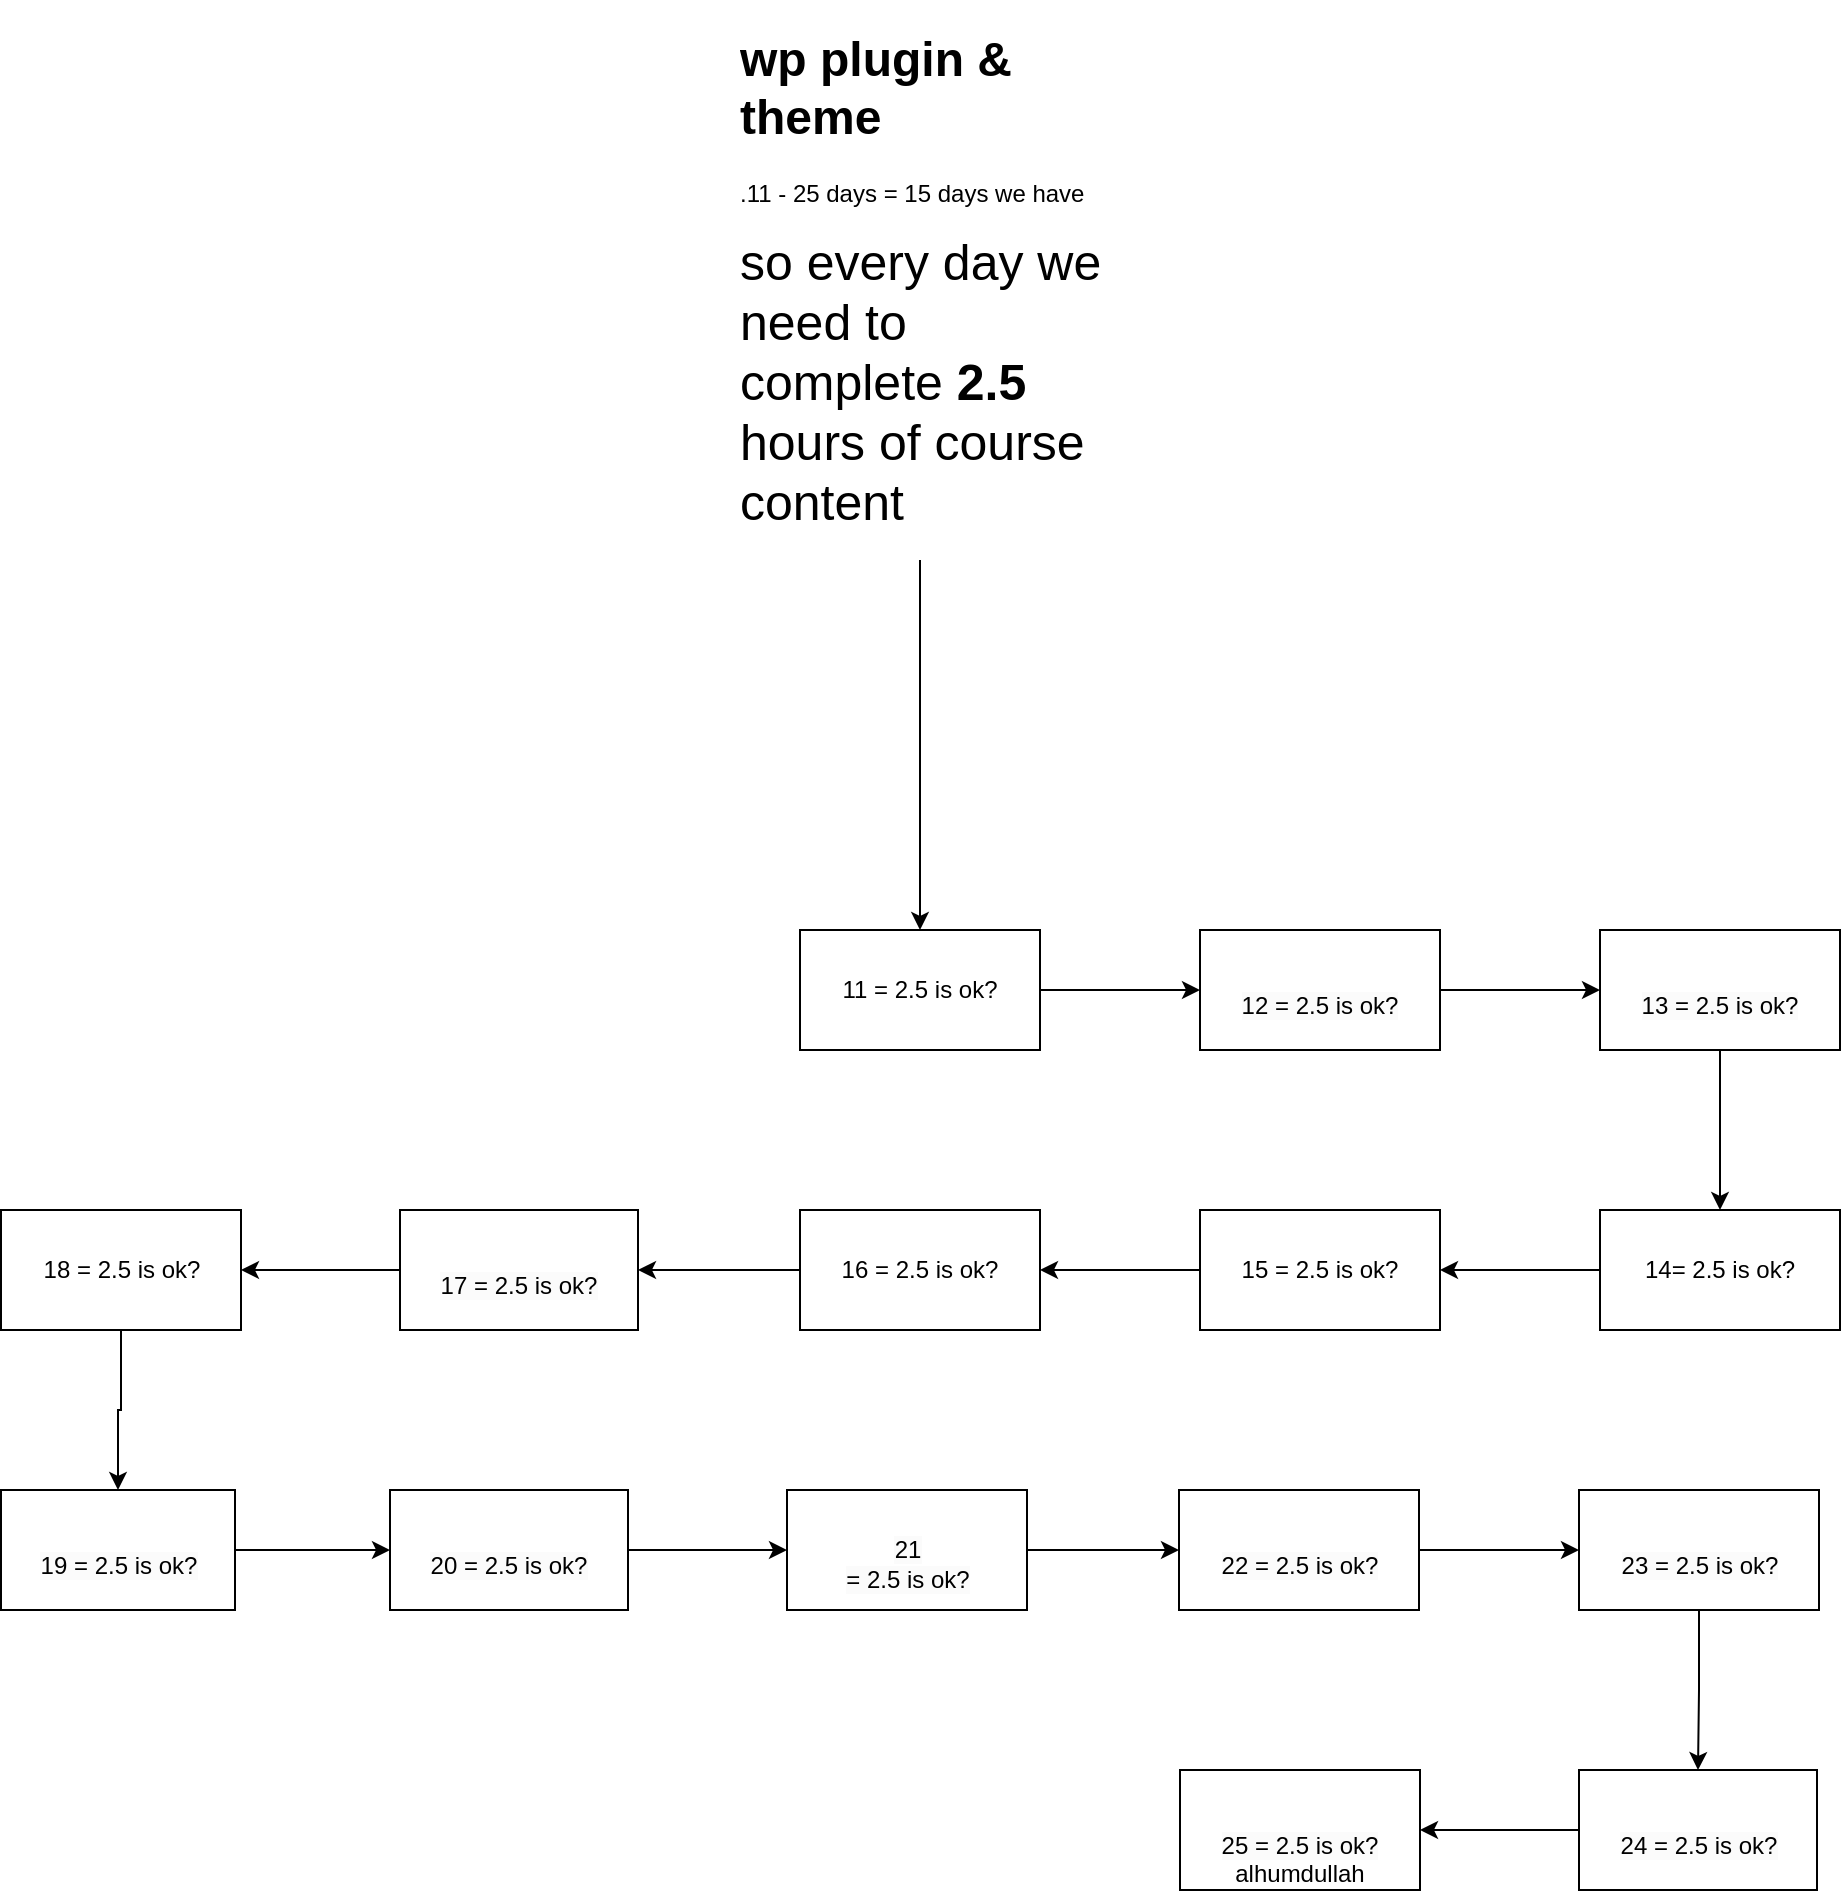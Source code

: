 <mxfile version="21.6.8" type="github" pages="2">
  <diagram id="ifF3m-B-PuiLLN6FgCeH" name="Page-2">
    <mxGraphModel dx="1900" dy="1642" grid="1" gridSize="10" guides="1" tooltips="1" connect="1" arrows="1" fold="1" page="1" pageScale="1" pageWidth="850" pageHeight="1100" math="0" shadow="0">
      <root>
        <mxCell id="0" />
        <mxCell id="1" parent="0" />
        <mxCell id="sViN2HowNm0dwpbSqPc8-3" value="" style="edgeStyle=orthogonalEdgeStyle;rounded=0;orthogonalLoop=1;jettySize=auto;html=1;" edge="1" parent="1" source="1TXKt5ntbw_s7h6xAIRm-1" target="sViN2HowNm0dwpbSqPc8-2">
          <mxGeometry relative="1" as="geometry" />
        </mxCell>
        <mxCell id="1TXKt5ntbw_s7h6xAIRm-1" value="&lt;h1&gt;wp plugin &amp;amp; theme&lt;/h1&gt;&lt;p&gt;.11 - 25 days = 15 days we have&lt;/p&gt;&lt;p style=&quot;&quot;&gt;&lt;span style=&quot;font-size: 25px;&quot;&gt;so every day we need to complete &lt;/span&gt;&lt;font style=&quot;font-size: 25px;&quot;&gt;&lt;b&gt;2.5&lt;/b&gt;&lt;/font&gt;&lt;span style=&quot;font-size: 25px;&quot;&gt; hours of course content&amp;nbsp;&lt;/span&gt;&lt;/p&gt;" style="text;html=1;strokeColor=none;fillColor=none;spacing=5;spacingTop=-20;whiteSpace=wrap;overflow=hidden;rounded=0;" vertex="1" parent="1">
          <mxGeometry x="360" y="-830" width="190" height="270" as="geometry" />
        </mxCell>
        <mxCell id="sViN2HowNm0dwpbSqPc8-5" value="" style="edgeStyle=orthogonalEdgeStyle;rounded=0;orthogonalLoop=1;jettySize=auto;html=1;" edge="1" parent="1" source="sViN2HowNm0dwpbSqPc8-2" target="sViN2HowNm0dwpbSqPc8-4">
          <mxGeometry relative="1" as="geometry" />
        </mxCell>
        <mxCell id="sViN2HowNm0dwpbSqPc8-2" value="11 = 2.5 is ok?" style="whiteSpace=wrap;html=1;" vertex="1" parent="1">
          <mxGeometry x="395" y="-375" width="120" height="60" as="geometry" />
        </mxCell>
        <mxCell id="sViN2HowNm0dwpbSqPc8-7" value="" style="edgeStyle=orthogonalEdgeStyle;rounded=0;orthogonalLoop=1;jettySize=auto;html=1;" edge="1" parent="1" source="sViN2HowNm0dwpbSqPc8-4" target="sViN2HowNm0dwpbSqPc8-6">
          <mxGeometry relative="1" as="geometry" />
        </mxCell>
        <mxCell id="sViN2HowNm0dwpbSqPc8-4" value="&lt;br&gt;&lt;span style=&quot;color: rgb(0, 0, 0); font-family: Helvetica; font-size: 12px; font-style: normal; font-variant-ligatures: normal; font-variant-caps: normal; font-weight: 400; letter-spacing: normal; orphans: 2; text-align: center; text-indent: 0px; text-transform: none; widows: 2; word-spacing: 0px; -webkit-text-stroke-width: 0px; background-color: rgb(251, 251, 251); text-decoration-thickness: initial; text-decoration-style: initial; text-decoration-color: initial; float: none; display: inline !important;&quot;&gt;12 = 2.5 is ok?&lt;/span&gt;&lt;br&gt;" style="whiteSpace=wrap;html=1;" vertex="1" parent="1">
          <mxGeometry x="595" y="-375" width="120" height="60" as="geometry" />
        </mxCell>
        <mxCell id="sViN2HowNm0dwpbSqPc8-9" value="" style="edgeStyle=orthogonalEdgeStyle;rounded=0;orthogonalLoop=1;jettySize=auto;html=1;" edge="1" parent="1" source="sViN2HowNm0dwpbSqPc8-6" target="sViN2HowNm0dwpbSqPc8-8">
          <mxGeometry relative="1" as="geometry" />
        </mxCell>
        <mxCell id="sViN2HowNm0dwpbSqPc8-6" value="&lt;br&gt;&lt;span style=&quot;color: rgb(0, 0, 0); font-family: Helvetica; font-size: 12px; font-style: normal; font-variant-ligatures: normal; font-variant-caps: normal; font-weight: 400; letter-spacing: normal; orphans: 2; text-align: center; text-indent: 0px; text-transform: none; widows: 2; word-spacing: 0px; -webkit-text-stroke-width: 0px; background-color: rgb(251, 251, 251); text-decoration-thickness: initial; text-decoration-style: initial; text-decoration-color: initial; float: none; display: inline !important;&quot;&gt;13 = 2.5 is ok?&lt;/span&gt;&lt;br&gt;" style="whiteSpace=wrap;html=1;" vertex="1" parent="1">
          <mxGeometry x="795" y="-375" width="120" height="60" as="geometry" />
        </mxCell>
        <mxCell id="sViN2HowNm0dwpbSqPc8-11" value="" style="edgeStyle=orthogonalEdgeStyle;rounded=0;orthogonalLoop=1;jettySize=auto;html=1;" edge="1" parent="1" source="sViN2HowNm0dwpbSqPc8-8" target="sViN2HowNm0dwpbSqPc8-10">
          <mxGeometry relative="1" as="geometry" />
        </mxCell>
        <mxCell id="sViN2HowNm0dwpbSqPc8-8" value="14= 2.5 is ok?" style="whiteSpace=wrap;html=1;" vertex="1" parent="1">
          <mxGeometry x="795" y="-235" width="120" height="60" as="geometry" />
        </mxCell>
        <mxCell id="sViN2HowNm0dwpbSqPc8-13" value="" style="edgeStyle=orthogonalEdgeStyle;rounded=0;orthogonalLoop=1;jettySize=auto;html=1;" edge="1" parent="1" source="sViN2HowNm0dwpbSqPc8-10" target="sViN2HowNm0dwpbSqPc8-12">
          <mxGeometry relative="1" as="geometry" />
        </mxCell>
        <mxCell id="sViN2HowNm0dwpbSqPc8-10" value="15 = 2.5 is ok?" style="whiteSpace=wrap;html=1;" vertex="1" parent="1">
          <mxGeometry x="595" y="-235" width="120" height="60" as="geometry" />
        </mxCell>
        <mxCell id="sViN2HowNm0dwpbSqPc8-15" value="" style="edgeStyle=orthogonalEdgeStyle;rounded=0;orthogonalLoop=1;jettySize=auto;html=1;" edge="1" parent="1" source="sViN2HowNm0dwpbSqPc8-12" target="sViN2HowNm0dwpbSqPc8-14">
          <mxGeometry relative="1" as="geometry" />
        </mxCell>
        <mxCell id="sViN2HowNm0dwpbSqPc8-12" value="16 = 2.5 is ok?" style="whiteSpace=wrap;html=1;" vertex="1" parent="1">
          <mxGeometry x="395" y="-235" width="120" height="60" as="geometry" />
        </mxCell>
        <mxCell id="sViN2HowNm0dwpbSqPc8-17" value="" style="edgeStyle=orthogonalEdgeStyle;rounded=0;orthogonalLoop=1;jettySize=auto;html=1;" edge="1" parent="1" source="sViN2HowNm0dwpbSqPc8-14" target="sViN2HowNm0dwpbSqPc8-16">
          <mxGeometry relative="1" as="geometry" />
        </mxCell>
        <mxCell id="sViN2HowNm0dwpbSqPc8-14" value="&lt;br&gt;&lt;span style=&quot;color: rgb(0, 0, 0); font-family: Helvetica; font-size: 12px; font-style: normal; font-variant-ligatures: normal; font-variant-caps: normal; font-weight: 400; letter-spacing: normal; orphans: 2; text-align: center; text-indent: 0px; text-transform: none; widows: 2; word-spacing: 0px; -webkit-text-stroke-width: 0px; background-color: rgb(251, 251, 251); text-decoration-thickness: initial; text-decoration-style: initial; text-decoration-color: initial; float: none; display: inline !important;&quot;&gt;17 = 2.5 is ok?&lt;/span&gt;&lt;br&gt;" style="whiteSpace=wrap;html=1;" vertex="1" parent="1">
          <mxGeometry x="195" y="-235" width="119" height="60" as="geometry" />
        </mxCell>
        <mxCell id="sViN2HowNm0dwpbSqPc8-19" value="" style="edgeStyle=orthogonalEdgeStyle;rounded=0;orthogonalLoop=1;jettySize=auto;html=1;" edge="1" parent="1" source="sViN2HowNm0dwpbSqPc8-16" target="sViN2HowNm0dwpbSqPc8-18">
          <mxGeometry relative="1" as="geometry" />
        </mxCell>
        <mxCell id="sViN2HowNm0dwpbSqPc8-16" value="18 = 2.5 is ok?" style="whiteSpace=wrap;html=1;" vertex="1" parent="1">
          <mxGeometry x="-4.5" y="-235" width="120" height="60" as="geometry" />
        </mxCell>
        <mxCell id="sViN2HowNm0dwpbSqPc8-21" value="" style="edgeStyle=orthogonalEdgeStyle;rounded=0;orthogonalLoop=1;jettySize=auto;html=1;" edge="1" parent="1" source="sViN2HowNm0dwpbSqPc8-18" target="sViN2HowNm0dwpbSqPc8-20">
          <mxGeometry relative="1" as="geometry" />
        </mxCell>
        <mxCell id="sViN2HowNm0dwpbSqPc8-18" value="&lt;br&gt;&lt;span style=&quot;color: rgb(0, 0, 0); font-family: Helvetica; font-size: 12px; font-style: normal; font-variant-ligatures: normal; font-variant-caps: normal; font-weight: 400; letter-spacing: normal; orphans: 2; text-align: center; text-indent: 0px; text-transform: none; widows: 2; word-spacing: 0px; -webkit-text-stroke-width: 0px; background-color: rgb(251, 251, 251); text-decoration-thickness: initial; text-decoration-style: initial; text-decoration-color: initial; float: none; display: inline !important;&quot;&gt;19 = 2.5 is ok?&lt;/span&gt;&lt;br&gt;" style="whiteSpace=wrap;html=1;" vertex="1" parent="1">
          <mxGeometry x="-4.5" y="-95" width="117" height="60" as="geometry" />
        </mxCell>
        <mxCell id="sViN2HowNm0dwpbSqPc8-23" value="" style="edgeStyle=orthogonalEdgeStyle;rounded=0;orthogonalLoop=1;jettySize=auto;html=1;" edge="1" parent="1" source="sViN2HowNm0dwpbSqPc8-20" target="sViN2HowNm0dwpbSqPc8-22">
          <mxGeometry relative="1" as="geometry" />
        </mxCell>
        <mxCell id="sViN2HowNm0dwpbSqPc8-20" value="&lt;br&gt;&lt;span style=&quot;color: rgb(0, 0, 0); font-family: Helvetica; font-size: 12px; font-style: normal; font-variant-ligatures: normal; font-variant-caps: normal; font-weight: 400; letter-spacing: normal; orphans: 2; text-align: center; text-indent: 0px; text-transform: none; widows: 2; word-spacing: 0px; -webkit-text-stroke-width: 0px; background-color: rgb(251, 251, 251); text-decoration-thickness: initial; text-decoration-style: initial; text-decoration-color: initial; float: none; display: inline !important;&quot;&gt;20 = 2.5 is ok?&lt;/span&gt;&lt;br&gt;" style="whiteSpace=wrap;html=1;" vertex="1" parent="1">
          <mxGeometry x="190" y="-95" width="119" height="60" as="geometry" />
        </mxCell>
        <mxCell id="sViN2HowNm0dwpbSqPc8-25" value="" style="edgeStyle=orthogonalEdgeStyle;rounded=0;orthogonalLoop=1;jettySize=auto;html=1;" edge="1" parent="1" source="sViN2HowNm0dwpbSqPc8-22" target="sViN2HowNm0dwpbSqPc8-24">
          <mxGeometry relative="1" as="geometry" />
        </mxCell>
        <mxCell id="sViN2HowNm0dwpbSqPc8-22" value="&lt;br&gt;&lt;br style=&quot;border-color: var(--border-color); color: rgb(0, 0, 0); font-family: Helvetica; font-size: 12px; font-style: normal; font-variant-ligatures: normal; font-variant-caps: normal; font-weight: 400; letter-spacing: normal; orphans: 2; text-align: center; text-indent: 0px; text-transform: none; widows: 2; word-spacing: 0px; -webkit-text-stroke-width: 0px; background-color: rgb(251, 251, 251); text-decoration-thickness: initial; text-decoration-style: initial; text-decoration-color: initial;&quot;&gt;&lt;span style=&quot;border-color: var(--border-color); color: rgb(0, 0, 0); font-family: Helvetica; font-size: 12px; font-style: normal; font-variant-ligatures: normal; font-variant-caps: normal; font-weight: 400; letter-spacing: normal; orphans: 2; text-align: center; text-indent: 0px; text-transform: none; widows: 2; word-spacing: 0px; -webkit-text-stroke-width: 0px; text-decoration-thickness: initial; text-decoration-style: initial; text-decoration-color: initial; background-color: rgb(251, 251, 251); float: none; display: inline !important;&quot;&gt;21 &lt;br&gt;= 2.5 is ok?&lt;/span&gt;&lt;br style=&quot;border-color: var(--border-color); color: rgb(0, 0, 0); font-family: Helvetica; font-size: 12px; font-style: normal; font-variant-ligatures: normal; font-variant-caps: normal; font-weight: 400; letter-spacing: normal; orphans: 2; text-align: center; text-indent: 0px; text-transform: none; widows: 2; word-spacing: 0px; -webkit-text-stroke-width: 0px; background-color: rgb(251, 251, 251); text-decoration-thickness: initial; text-decoration-style: initial; text-decoration-color: initial;&quot;&gt;&lt;br&gt;" style="whiteSpace=wrap;html=1;" vertex="1" parent="1">
          <mxGeometry x="388.5" y="-95" width="120" height="60" as="geometry" />
        </mxCell>
        <mxCell id="sViN2HowNm0dwpbSqPc8-27" value="" style="edgeStyle=orthogonalEdgeStyle;rounded=0;orthogonalLoop=1;jettySize=auto;html=1;" edge="1" parent="1" source="sViN2HowNm0dwpbSqPc8-24" target="sViN2HowNm0dwpbSqPc8-26">
          <mxGeometry relative="1" as="geometry" />
        </mxCell>
        <mxCell id="sViN2HowNm0dwpbSqPc8-24" value="&lt;br&gt;&lt;br style=&quot;border-color: var(--border-color); color: rgb(0, 0, 0); font-family: Helvetica; font-size: 12px; font-style: normal; font-variant-ligatures: normal; font-variant-caps: normal; font-weight: 400; letter-spacing: normal; orphans: 2; text-align: center; text-indent: 0px; text-transform: none; widows: 2; word-spacing: 0px; -webkit-text-stroke-width: 0px; background-color: rgb(251, 251, 251); text-decoration-thickness: initial; text-decoration-style: initial; text-decoration-color: initial;&quot;&gt;&lt;span style=&quot;border-color: var(--border-color); color: rgb(0, 0, 0); font-family: Helvetica; font-size: 12px; font-style: normal; font-variant-ligatures: normal; font-variant-caps: normal; font-weight: 400; letter-spacing: normal; orphans: 2; text-align: center; text-indent: 0px; text-transform: none; widows: 2; word-spacing: 0px; -webkit-text-stroke-width: 0px; text-decoration-thickness: initial; text-decoration-style: initial; text-decoration-color: initial; background-color: rgb(251, 251, 251); float: none; display: inline !important;&quot;&gt;22 = 2.5 is ok?&lt;/span&gt;&lt;br style=&quot;border-color: var(--border-color); color: rgb(0, 0, 0); font-family: Helvetica; font-size: 12px; font-style: normal; font-variant-ligatures: normal; font-variant-caps: normal; font-weight: 400; letter-spacing: normal; orphans: 2; text-align: center; text-indent: 0px; text-transform: none; widows: 2; word-spacing: 0px; -webkit-text-stroke-width: 0px; background-color: rgb(251, 251, 251); text-decoration-thickness: initial; text-decoration-style: initial; text-decoration-color: initial;&quot;&gt;&lt;br&gt;" style="whiteSpace=wrap;html=1;" vertex="1" parent="1">
          <mxGeometry x="584.5" y="-95" width="120" height="60" as="geometry" />
        </mxCell>
        <mxCell id="sViN2HowNm0dwpbSqPc8-29" value="" style="edgeStyle=orthogonalEdgeStyle;rounded=0;orthogonalLoop=1;jettySize=auto;html=1;" edge="1" parent="1" source="sViN2HowNm0dwpbSqPc8-26" target="sViN2HowNm0dwpbSqPc8-28">
          <mxGeometry relative="1" as="geometry" />
        </mxCell>
        <mxCell id="sViN2HowNm0dwpbSqPc8-26" value="&lt;br&gt;&lt;br style=&quot;border-color: var(--border-color); color: rgb(0, 0, 0); font-family: Helvetica; font-size: 12px; font-style: normal; font-variant-ligatures: normal; font-variant-caps: normal; font-weight: 400; letter-spacing: normal; orphans: 2; text-align: center; text-indent: 0px; text-transform: none; widows: 2; word-spacing: 0px; -webkit-text-stroke-width: 0px; background-color: rgb(251, 251, 251); text-decoration-thickness: initial; text-decoration-style: initial; text-decoration-color: initial;&quot;&gt;&lt;span style=&quot;border-color: var(--border-color); color: rgb(0, 0, 0); font-family: Helvetica; font-size: 12px; font-style: normal; font-variant-ligatures: normal; font-variant-caps: normal; font-weight: 400; letter-spacing: normal; orphans: 2; text-align: center; text-indent: 0px; text-transform: none; widows: 2; word-spacing: 0px; -webkit-text-stroke-width: 0px; text-decoration-thickness: initial; text-decoration-style: initial; text-decoration-color: initial; background-color: rgb(251, 251, 251); float: none; display: inline !important;&quot;&gt;23 = 2.5 is ok?&lt;/span&gt;&lt;br style=&quot;border-color: var(--border-color); color: rgb(0, 0, 0); font-family: Helvetica; font-size: 12px; font-style: normal; font-variant-ligatures: normal; font-variant-caps: normal; font-weight: 400; letter-spacing: normal; orphans: 2; text-align: center; text-indent: 0px; text-transform: none; widows: 2; word-spacing: 0px; -webkit-text-stroke-width: 0px; background-color: rgb(251, 251, 251); text-decoration-thickness: initial; text-decoration-style: initial; text-decoration-color: initial;&quot;&gt;&lt;br&gt;" style="whiteSpace=wrap;html=1;" vertex="1" parent="1">
          <mxGeometry x="784.5" y="-95" width="120" height="60" as="geometry" />
        </mxCell>
        <mxCell id="sViN2HowNm0dwpbSqPc8-31" value="" style="edgeStyle=orthogonalEdgeStyle;rounded=0;orthogonalLoop=1;jettySize=auto;html=1;" edge="1" parent="1" source="sViN2HowNm0dwpbSqPc8-28" target="sViN2HowNm0dwpbSqPc8-30">
          <mxGeometry relative="1" as="geometry" />
        </mxCell>
        <mxCell id="sViN2HowNm0dwpbSqPc8-28" value="&lt;br&gt;&lt;br style=&quot;border-color: var(--border-color); color: rgb(0, 0, 0); font-family: Helvetica; font-size: 12px; font-style: normal; font-variant-ligatures: normal; font-variant-caps: normal; font-weight: 400; letter-spacing: normal; orphans: 2; text-align: center; text-indent: 0px; text-transform: none; widows: 2; word-spacing: 0px; -webkit-text-stroke-width: 0px; background-color: rgb(251, 251, 251); text-decoration-thickness: initial; text-decoration-style: initial; text-decoration-color: initial;&quot;&gt;&lt;span style=&quot;border-color: var(--border-color); color: rgb(0, 0, 0); font-family: Helvetica; font-size: 12px; font-style: normal; font-variant-ligatures: normal; font-variant-caps: normal; font-weight: 400; letter-spacing: normal; orphans: 2; text-align: center; text-indent: 0px; text-transform: none; widows: 2; word-spacing: 0px; -webkit-text-stroke-width: 0px; text-decoration-thickness: initial; text-decoration-style: initial; text-decoration-color: initial; background-color: rgb(251, 251, 251); float: none; display: inline !important;&quot;&gt;24 = 2.5 is ok?&lt;/span&gt;&lt;br style=&quot;border-color: var(--border-color); color: rgb(0, 0, 0); font-family: Helvetica; font-size: 12px; font-style: normal; font-variant-ligatures: normal; font-variant-caps: normal; font-weight: 400; letter-spacing: normal; orphans: 2; text-align: center; text-indent: 0px; text-transform: none; widows: 2; word-spacing: 0px; -webkit-text-stroke-width: 0px; background-color: rgb(251, 251, 251); text-decoration-thickness: initial; text-decoration-style: initial; text-decoration-color: initial;&quot;&gt;&lt;br&gt;" style="whiteSpace=wrap;html=1;" vertex="1" parent="1">
          <mxGeometry x="784.5" y="45" width="119" height="60" as="geometry" />
        </mxCell>
        <mxCell id="sViN2HowNm0dwpbSqPc8-30" value="&lt;br&gt;&lt;br style=&quot;border-color: var(--border-color); color: rgb(0, 0, 0); font-family: Helvetica; font-size: 12px; font-style: normal; font-variant-ligatures: normal; font-variant-caps: normal; font-weight: 400; letter-spacing: normal; orphans: 2; text-align: center; text-indent: 0px; text-transform: none; widows: 2; word-spacing: 0px; -webkit-text-stroke-width: 0px; background-color: rgb(251, 251, 251); text-decoration-thickness: initial; text-decoration-style: initial; text-decoration-color: initial;&quot;&gt;&lt;span style=&quot;border-color: var(--border-color); color: rgb(0, 0, 0); font-family: Helvetica; font-size: 12px; font-style: normal; font-variant-ligatures: normal; font-variant-caps: normal; font-weight: 400; letter-spacing: normal; orphans: 2; text-align: center; text-indent: 0px; text-transform: none; widows: 2; word-spacing: 0px; -webkit-text-stroke-width: 0px; text-decoration-thickness: initial; text-decoration-style: initial; text-decoration-color: initial; background-color: rgb(251, 251, 251); float: none; display: inline !important;&quot;&gt;25 = 2.5 is ok?&lt;/span&gt;&lt;br style=&quot;border-color: var(--border-color); color: rgb(0, 0, 0); font-family: Helvetica; font-size: 12px; font-style: normal; font-variant-ligatures: normal; font-variant-caps: normal; font-weight: 400; letter-spacing: normal; orphans: 2; text-align: center; text-indent: 0px; text-transform: none; widows: 2; word-spacing: 0px; -webkit-text-stroke-width: 0px; background-color: rgb(251, 251, 251); text-decoration-thickness: initial; text-decoration-style: initial; text-decoration-color: initial;&quot;&gt;alhumdullah&lt;br&gt;" style="whiteSpace=wrap;html=1;" vertex="1" parent="1">
          <mxGeometry x="585" y="45" width="120" height="60" as="geometry" />
        </mxCell>
      </root>
    </mxGraphModel>
  </diagram>
  <diagram name="Page-1" id="W7DGg9wzsNFLmij3meUM">
    <mxGraphModel dx="2017" dy="602" grid="1" gridSize="10" guides="1" tooltips="1" connect="1" arrows="1" fold="1" page="1" pageScale="1" pageWidth="850" pageHeight="1100" math="0" shadow="0">
      <root>
        <mxCell id="0" />
        <mxCell id="1" parent="0" />
        <mxCell id="TIEwiwrLoAiNmqQrnOes-8" value="" style="edgeStyle=orthogonalEdgeStyle;rounded=0;orthogonalLoop=1;jettySize=auto;html=1;" edge="1" parent="1" source="TIEwiwrLoAiNmqQrnOes-1" target="TIEwiwrLoAiNmqQrnOes-7">
          <mxGeometry relative="1" as="geometry" />
        </mxCell>
        <mxCell id="TIEwiwrLoAiNmqQrnOes-1" value="1. wp theme &amp;amp; plugin dev(8/11 - 8/25) inshallah" style="rounded=1;whiteSpace=wrap;html=1;" vertex="1" parent="1">
          <mxGeometry x="365" y="80" width="120" height="60" as="geometry" />
        </mxCell>
        <mxCell id="TIEwiwrLoAiNmqQrnOes-2" value="" style="endArrow=classic;html=1;rounded=0;" edge="1" parent="1">
          <mxGeometry width="50" height="50" relative="1" as="geometry">
            <mxPoint x="425" y="150" as="sourcePoint" />
            <mxPoint x="430" y="190" as="targetPoint" />
          </mxGeometry>
        </mxCell>
        <mxCell id="TIEwiwrLoAiNmqQrnOes-15" value="" style="edgeStyle=orthogonalEdgeStyle;rounded=0;orthogonalLoop=1;jettySize=auto;html=1;" edge="1" parent="1" source="TIEwiwrLoAiNmqQrnOes-4" target="TIEwiwrLoAiNmqQrnOes-14">
          <mxGeometry relative="1" as="geometry" />
        </mxCell>
        <mxCell id="TIEwiwrLoAiNmqQrnOes-4" value="2. OOP magaminds (2 days max) inshallah" style="rounded=1;whiteSpace=wrap;html=1;" vertex="1" parent="1">
          <mxGeometry x="365" y="190" width="120" height="60" as="geometry" />
        </mxCell>
        <mxCell id="TIEwiwrLoAiNmqQrnOes-7" value="optional google slide (2h. course)" style="whiteSpace=wrap;html=1;rounded=1;" vertex="1" parent="1">
          <mxGeometry x="565" y="80" width="120" height="60" as="geometry" />
        </mxCell>
        <mxCell id="TIEwiwrLoAiNmqQrnOes-19" value="" style="edgeStyle=orthogonalEdgeStyle;rounded=0;orthogonalLoop=1;jettySize=auto;html=1;" edge="1" parent="1" source="TIEwiwrLoAiNmqQrnOes-14" target="TIEwiwrLoAiNmqQrnOes-18">
          <mxGeometry relative="1" as="geometry" />
        </mxCell>
        <mxCell id="TIEwiwrLoAiNmqQrnOes-14" value="elementor page builder with hasin ( 10 days max) inshallah" style="whiteSpace=wrap;html=1;rounded=1;" vertex="1" parent="1">
          <mxGeometry x="365" y="330" width="120" height="60" as="geometry" />
        </mxCell>
        <mxCell id="TIEwiwrLoAiNmqQrnOes-21" value="" style="edgeStyle=orthogonalEdgeStyle;rounded=0;orthogonalLoop=1;jettySize=auto;html=1;" edge="1" parent="1" source="TIEwiwrLoAiNmqQrnOes-18" target="TIEwiwrLoAiNmqQrnOes-20">
          <mxGeometry relative="1" as="geometry" />
        </mxCell>
        <mxCell id="TIEwiwrLoAiNmqQrnOes-18" value="react js with stefen gridner ( 25 days max)" style="whiteSpace=wrap;html=1;rounded=1;" vertex="1" parent="1">
          <mxGeometry x="565" y="330" width="120" height="60" as="geometry" />
        </mxCell>
        <mxCell id="TIEwiwrLoAiNmqQrnOes-23" value="" style="edgeStyle=orthogonalEdgeStyle;rounded=0;orthogonalLoop=1;jettySize=auto;html=1;" edge="1" parent="1" source="TIEwiwrLoAiNmqQrnOes-20" target="TIEwiwrLoAiNmqQrnOes-22">
          <mxGeometry relative="1" as="geometry" />
        </mxCell>
        <mxCell id="TIEwiwrLoAiNmqQrnOes-20" value="html &amp;amp; css with jonas 10 days" style="whiteSpace=wrap;html=1;rounded=1;" vertex="1" parent="1">
          <mxGeometry x="765" y="330" width="120" height="60" as="geometry" />
        </mxCell>
        <mxCell id="TIEwiwrLoAiNmqQrnOes-25" value="" style="edgeStyle=orthogonalEdgeStyle;rounded=0;orthogonalLoop=1;jettySize=auto;html=1;" edge="1" parent="1" source="TIEwiwrLoAiNmqQrnOes-22" target="TIEwiwrLoAiNmqQrnOes-24">
          <mxGeometry relative="1" as="geometry" />
        </mxCell>
        <mxCell id="TIEwiwrLoAiNmqQrnOes-30" value="" style="edgeStyle=orthogonalEdgeStyle;rounded=0;orthogonalLoop=1;jettySize=auto;html=1;" edge="1" parent="1" source="TIEwiwrLoAiNmqQrnOes-22" target="TIEwiwrLoAiNmqQrnOes-29">
          <mxGeometry relative="1" as="geometry" />
        </mxCell>
        <mxCell id="TIEwiwrLoAiNmqQrnOes-22" value="jonas advance html css or max ( 15 days max)" style="whiteSpace=wrap;html=1;rounded=1;" vertex="1" parent="1">
          <mxGeometry x="765" y="470" width="120" height="60" as="geometry" />
        </mxCell>
        <mxCell id="TIEwiwrLoAiNmqQrnOes-28" value="" style="edgeStyle=orthogonalEdgeStyle;rounded=0;orthogonalLoop=1;jettySize=auto;html=1;" edge="1" parent="1" source="TIEwiwrLoAiNmqQrnOes-24" target="TIEwiwrLoAiNmqQrnOes-27">
          <mxGeometry relative="1" as="geometry" />
        </mxCell>
        <mxCell id="TIEwiwrLoAiNmqQrnOes-24" value="applied for job" style="whiteSpace=wrap;html=1;rounded=1;" vertex="1" parent="1">
          <mxGeometry x="565" y="470" width="120" height="60" as="geometry" />
        </mxCell>
        <mxCell id="TIEwiwrLoAiNmqQrnOes-37" value="" style="edgeStyle=orthogonalEdgeStyle;rounded=0;orthogonalLoop=1;jettySize=auto;html=1;" edge="1" parent="1" source="TIEwiwrLoAiNmqQrnOes-27" target="TIEwiwrLoAiNmqQrnOes-36">
          <mxGeometry relative="1" as="geometry" />
        </mxCell>
        <mxCell id="TIEwiwrLoAiNmqQrnOes-27" value="git &amp;amp; github&lt;br&gt;( 15 days max)&amp;nbsp;&lt;br&gt;inshallah" style="whiteSpace=wrap;html=1;rounded=1;" vertex="1" parent="1">
          <mxGeometry x="365" y="470" width="120" height="60" as="geometry" />
        </mxCell>
        <mxCell id="TIEwiwrLoAiNmqQrnOes-29" value="tailwind css ( 10 days max)&lt;br&gt;" style="whiteSpace=wrap;html=1;rounded=1;" vertex="1" parent="1">
          <mxGeometry x="965" y="470" width="120" height="60" as="geometry" />
        </mxCell>
        <mxCell id="TIEwiwrLoAiNmqQrnOes-34" value="react project form jonas and smilga" style="whiteSpace=wrap;html=1;rounded=1;" vertex="1" parent="1">
          <mxGeometry x="565" y="190" width="120" height="60" as="geometry" />
        </mxCell>
        <mxCell id="TIEwiwrLoAiNmqQrnOes-50" value="" style="edgeStyle=orthogonalEdgeStyle;rounded=0;orthogonalLoop=1;jettySize=auto;html=1;" edge="1" parent="1" source="TIEwiwrLoAiNmqQrnOes-36" target="TIEwiwrLoAiNmqQrnOes-49">
          <mxGeometry relative="1" as="geometry" />
        </mxCell>
        <mxCell id="TIEwiwrLoAiNmqQrnOes-36" value="database ( Imtiaz) 10 days max inshallah" style="whiteSpace=wrap;html=1;rounded=1;" vertex="1" parent="1">
          <mxGeometry x="165" y="470" width="120" height="60" as="geometry" />
        </mxCell>
        <mxCell id="TIEwiwrLoAiNmqQrnOes-40" value="try to create a theme &amp;amp; plugin that are accepted by wordpress.org or themeforest" style="whiteSpace=wrap;html=1;rounded=1;" vertex="1" parent="1">
          <mxGeometry x="165" y="310" width="120" height="80" as="geometry" />
        </mxCell>
        <mxCell id="TIEwiwrLoAiNmqQrnOes-44" value="" style="endArrow=classic;startArrow=classic;html=1;rounded=0;entryX=0;entryY=0.5;entryDx=0;entryDy=0;" edge="1" parent="1" target="TIEwiwrLoAiNmqQrnOes-14">
          <mxGeometry width="50" height="50" relative="1" as="geometry">
            <mxPoint x="285" y="360" as="sourcePoint" />
            <mxPoint x="335" y="310" as="targetPoint" />
          </mxGeometry>
        </mxCell>
        <mxCell id="TIEwiwrLoAiNmqQrnOes-45" value="" style="endArrow=classic;startArrow=classic;html=1;rounded=0;entryX=0.5;entryY=1;entryDx=0;entryDy=0;exitX=0.5;exitY=0;exitDx=0;exitDy=0;" edge="1" parent="1" source="TIEwiwrLoAiNmqQrnOes-18" target="TIEwiwrLoAiNmqQrnOes-34">
          <mxGeometry width="50" height="50" relative="1" as="geometry">
            <mxPoint x="580" y="260" as="sourcePoint" />
            <mxPoint x="660" y="260" as="targetPoint" />
          </mxGeometry>
        </mxCell>
        <mxCell id="TIEwiwrLoAiNmqQrnOes-46" value="" style="endArrow=classic;startArrow=classic;html=1;rounded=0;entryX=0;entryY=0.5;entryDx=0;entryDy=0;" edge="1" parent="1">
          <mxGeometry width="50" height="50" relative="1" as="geometry">
            <mxPoint x="520" y="360" as="sourcePoint" />
            <mxPoint x="590" y="469" as="targetPoint" />
          </mxGeometry>
        </mxCell>
        <mxCell id="TIEwiwrLoAiNmqQrnOes-48" value="" style="endArrow=classic;startArrow=classic;html=1;rounded=0;entryX=0;entryY=0.75;entryDx=0;entryDy=0;exitX=0.5;exitY=0;exitDx=0;exitDy=0;" edge="1" parent="1" target="TIEwiwrLoAiNmqQrnOes-7">
          <mxGeometry width="50" height="50" relative="1" as="geometry">
            <mxPoint x="485" y="220" as="sourcePoint" />
            <mxPoint x="485" y="140" as="targetPoint" />
          </mxGeometry>
        </mxCell>
        <mxCell id="TIEwiwrLoAiNmqQrnOes-52" value="" style="edgeStyle=orthogonalEdgeStyle;rounded=0;orthogonalLoop=1;jettySize=auto;html=1;" edge="1" parent="1" source="TIEwiwrLoAiNmqQrnOes-49" target="TIEwiwrLoAiNmqQrnOes-51">
          <mxGeometry relative="1" as="geometry" />
        </mxCell>
        <mxCell id="TIEwiwrLoAiNmqQrnOes-49" value="&lt;div&gt;&lt;span style=&quot;background-color: initial;&quot;&gt;Hussein Nasser ( database engineering) 25 days max inshallah&lt;/span&gt;&lt;br&gt;&lt;/div&gt;" style="whiteSpace=wrap;html=1;rounded=1;" vertex="1" parent="1">
          <mxGeometry x="165" y="610" width="120" height="80" as="geometry" />
        </mxCell>
        <mxCell id="TIEwiwrLoAiNmqQrnOes-54" value="" style="edgeStyle=orthogonalEdgeStyle;rounded=0;orthogonalLoop=1;jettySize=auto;html=1;" edge="1" parent="1" source="TIEwiwrLoAiNmqQrnOes-51" target="TIEwiwrLoAiNmqQrnOes-53">
          <mxGeometry relative="1" as="geometry" />
        </mxCell>
        <mxCell id="TIEwiwrLoAiNmqQrnOes-51" value="fundamental of network engineering ( 15 days max) inshalalh" style="whiteSpace=wrap;html=1;rounded=1;" vertex="1" parent="1">
          <mxGeometry x="365" y="610" width="120" height="60" as="geometry" />
        </mxCell>
        <mxCell id="TIEwiwrLoAiNmqQrnOes-56" value="" style="edgeStyle=orthogonalEdgeStyle;rounded=0;orthogonalLoop=1;jettySize=auto;html=1;" edge="1" parent="1" source="TIEwiwrLoAiNmqQrnOes-53" target="TIEwiwrLoAiNmqQrnOes-55">
          <mxGeometry relative="1" as="geometry" />
        </mxCell>
        <mxCell id="TIEwiwrLoAiNmqQrnOes-53" value="fundamental of backend engineering ( 15 days max ) inshallah" style="whiteSpace=wrap;html=1;rounded=1;" vertex="1" parent="1">
          <mxGeometry x="565" y="610" width="120" height="60" as="geometry" />
        </mxCell>
        <mxCell id="TIEwiwrLoAiNmqQrnOes-58" value="" style="edgeStyle=orthogonalEdgeStyle;rounded=0;orthogonalLoop=1;jettySize=auto;html=1;" edge="1" parent="1" source="TIEwiwrLoAiNmqQrnOes-55" target="TIEwiwrLoAiNmqQrnOes-57">
          <mxGeometry relative="1" as="geometry" />
        </mxCell>
        <mxCell id="TIEwiwrLoAiNmqQrnOes-55" value="discovering backend bottleneck (10 days max ) inshallah" style="whiteSpace=wrap;html=1;rounded=1;" vertex="1" parent="1">
          <mxGeometry x="765" y="610" width="120" height="60" as="geometry" />
        </mxCell>
        <mxCell id="TIEwiwrLoAiNmqQrnOes-60" value="" style="edgeStyle=orthogonalEdgeStyle;rounded=0;orthogonalLoop=1;jettySize=auto;html=1;" edge="1" parent="1" source="TIEwiwrLoAiNmqQrnOes-57" target="TIEwiwrLoAiNmqQrnOes-59">
          <mxGeometry relative="1" as="geometry" />
        </mxCell>
        <mxCell id="TIEwiwrLoAiNmqQrnOes-57" value="vue js ( 42 hours course) 20 days max ) inshallah" style="whiteSpace=wrap;html=1;rounded=1;" vertex="1" parent="1">
          <mxGeometry x="965" y="610" width="120" height="60" as="geometry" />
        </mxCell>
        <mxCell id="TIEwiwrLoAiNmqQrnOes-62" value="" style="edgeStyle=orthogonalEdgeStyle;rounded=0;orthogonalLoop=1;jettySize=auto;html=1;" edge="1" parent="1" source="TIEwiwrLoAiNmqQrnOes-59" target="TIEwiwrLoAiNmqQrnOes-61">
          <mxGeometry relative="1" as="geometry" />
        </mxCell>
        <mxCell id="TIEwiwrLoAiNmqQrnOes-59" value="laravel with magaminds ( 10 days max) inshallah" style="whiteSpace=wrap;html=1;rounded=1;" vertex="1" parent="1">
          <mxGeometry x="965" y="750" width="120" height="60" as="geometry" />
        </mxCell>
        <mxCell id="TIEwiwrLoAiNmqQrnOes-64" value="" style="edgeStyle=orthogonalEdgeStyle;rounded=0;orthogonalLoop=1;jettySize=auto;html=1;" edge="1" parent="1" source="TIEwiwrLoAiNmqQrnOes-61" target="TIEwiwrLoAiNmqQrnOes-63">
          <mxGeometry relative="1" as="geometry" />
        </mxCell>
        <mxCell id="TIEwiwrLoAiNmqQrnOes-74" value="" style="edgeStyle=orthogonalEdgeStyle;rounded=0;orthogonalLoop=1;jettySize=auto;html=1;" edge="1" parent="1" source="TIEwiwrLoAiNmqQrnOes-61" target="TIEwiwrLoAiNmqQrnOes-73">
          <mxGeometry relative="1" as="geometry" />
        </mxCell>
        <mxCell id="TIEwiwrLoAiNmqQrnOes-61" value="laravel 10 - Build Multi Vendor ( 125/2 = 63 max) inshallah" style="whiteSpace=wrap;html=1;rounded=1;" vertex="1" parent="1">
          <mxGeometry x="765" y="750" width="120" height="60" as="geometry" />
        </mxCell>
        <mxCell id="TIEwiwrLoAiNmqQrnOes-66" value="" style="edgeStyle=orthogonalEdgeStyle;rounded=0;orthogonalLoop=1;jettySize=auto;html=1;" edge="1" parent="1" source="TIEwiwrLoAiNmqQrnOes-63" target="TIEwiwrLoAiNmqQrnOes-65">
          <mxGeometry relative="1" as="geometry" />
        </mxCell>
        <mxCell id="TIEwiwrLoAiNmqQrnOes-63" value="fullstack laravel 10 ( 15 days max)&amp;nbsp;" style="whiteSpace=wrap;html=1;rounded=1;" vertex="1" parent="1">
          <mxGeometry x="565" y="750" width="120" height="60" as="geometry" />
        </mxCell>
        <mxCell id="TIEwiwrLoAiNmqQrnOes-68" value="" style="edgeStyle=orthogonalEdgeStyle;rounded=0;orthogonalLoop=1;jettySize=auto;html=1;" edge="1" parent="1" source="TIEwiwrLoAiNmqQrnOes-65" target="TIEwiwrLoAiNmqQrnOes-67">
          <mxGeometry relative="1" as="geometry" />
        </mxCell>
        <mxCell id="TIEwiwrLoAiNmqQrnOes-65" value="php with laravel - create a resturant (5 days max) inshalalh" style="whiteSpace=wrap;html=1;rounded=1;" vertex="1" parent="1">
          <mxGeometry x="365" y="750" width="120" height="60" as="geometry" />
        </mxCell>
        <mxCell id="TIEwiwrLoAiNmqQrnOes-70" value="" style="edgeStyle=orthogonalEdgeStyle;rounded=0;orthogonalLoop=1;jettySize=auto;html=1;" edge="1" parent="1" source="TIEwiwrLoAiNmqQrnOes-67" target="TIEwiwrLoAiNmqQrnOes-69">
          <mxGeometry relative="1" as="geometry" />
        </mxCell>
        <mxCell id="TIEwiwrLoAiNmqQrnOes-67" value="Laravel 9 - Build Complete Inventory Management System A-Z ( 15 days max) inshalalh" style="whiteSpace=wrap;html=1;rounded=1;" vertex="1" parent="1">
          <mxGeometry x="165" y="750" width="120" height="80" as="geometry" />
        </mxCell>
        <mxCell id="TIEwiwrLoAiNmqQrnOes-72" value="" style="edgeStyle=orthogonalEdgeStyle;rounded=0;orthogonalLoop=1;jettySize=auto;html=1;" edge="1" parent="1" source="TIEwiwrLoAiNmqQrnOes-69" target="TIEwiwrLoAiNmqQrnOes-71">
          <mxGeometry relative="1" as="geometry" />
        </mxCell>
        <mxCell id="TIEwiwrLoAiNmqQrnOes-69" value="Laravel &amp;amp; Realtime: Build Several Realtime Apps with Laravel ( 2 days max)&amp;nbsp;" style="whiteSpace=wrap;html=1;rounded=1;" vertex="1" parent="1">
          <mxGeometry x="165" y="920" width="120" height="80" as="geometry" />
        </mxCell>
        <mxCell id="TIEwiwrLoAiNmqQrnOes-78" value="" style="edgeStyle=orthogonalEdgeStyle;rounded=0;orthogonalLoop=1;jettySize=auto;html=1;" edge="1" parent="1" source="TIEwiwrLoAiNmqQrnOes-71" target="TIEwiwrLoAiNmqQrnOes-77">
          <mxGeometry relative="1" as="geometry" />
        </mxCell>
        <mxCell id="TIEwiwrLoAiNmqQrnOes-71" value="&lt;div&gt;Laravel 8 - Advance Course Build School Management System&lt;/div&gt;&lt;div&gt;( 40 days max ) inshalalh&amp;nbsp;&lt;/div&gt;" style="whiteSpace=wrap;html=1;rounded=1;" vertex="1" parent="1">
          <mxGeometry x="365" y="930" width="120" height="90" as="geometry" />
        </mxCell>
        <mxCell id="TIEwiwrLoAiNmqQrnOes-76" value="" style="edgeStyle=orthogonalEdgeStyle;rounded=0;orthogonalLoop=1;jettySize=auto;html=1;" edge="1" parent="1" source="TIEwiwrLoAiNmqQrnOes-73" target="TIEwiwrLoAiNmqQrnOes-75">
          <mxGeometry relative="1" as="geometry" />
        </mxCell>
        <mxCell id="TIEwiwrLoAiNmqQrnOes-73" value="if i don&#39;t understand this than I follow this course (&amp;nbsp;Master Laravel, Vue 3 &amp;amp; Inertia Full Stack 2023&lt;br&gt;15 days max ) inshallah&amp;nbsp;" style="whiteSpace=wrap;html=1;rounded=1;" vertex="1" parent="1">
          <mxGeometry x="680" y="890" width="205" height="80" as="geometry" />
        </mxCell>
        <mxCell id="TIEwiwrLoAiNmqQrnOes-75" value="than optional (Master Laravel 10 for Beginners &amp;amp; Intermediate 2023 ( 20 days max ) inshallah" style="whiteSpace=wrap;html=1;rounded=1;" vertex="1" parent="1">
          <mxGeometry x="1007.5" y="900" width="120" height="110" as="geometry" />
        </mxCell>
        <mxCell id="TIEwiwrLoAiNmqQrnOes-80" value="" style="edgeStyle=orthogonalEdgeStyle;rounded=0;orthogonalLoop=1;jettySize=auto;html=1;" edge="1" parent="1" source="TIEwiwrLoAiNmqQrnOes-77" target="TIEwiwrLoAiNmqQrnOes-79">
          <mxGeometry relative="1" as="geometry" />
        </mxCell>
        <mxCell id="TIEwiwrLoAiNmqQrnOes-77" value="&lt;div&gt;React Js With Laravel Build Complete PWA Ecommerce Project&lt;/div&gt;&lt;div&gt;40 days max inshalalh&lt;/div&gt;" style="whiteSpace=wrap;html=1;rounded=1;" vertex="1" parent="1">
          <mxGeometry x="565" y="945" width="120" height="75" as="geometry" />
        </mxCell>
        <mxCell id="TIEwiwrLoAiNmqQrnOes-82" value="" style="edgeStyle=orthogonalEdgeStyle;rounded=0;orthogonalLoop=1;jettySize=auto;html=1;" edge="1" parent="1" source="TIEwiwrLoAiNmqQrnOes-79" target="TIEwiwrLoAiNmqQrnOes-81">
          <mxGeometry relative="1" as="geometry" />
        </mxCell>
        <mxCell id="TIEwiwrLoAiNmqQrnOes-86" value="" style="edgeStyle=orthogonalEdgeStyle;rounded=0;orthogonalLoop=1;jettySize=auto;html=1;" edge="1" parent="1" source="TIEwiwrLoAiNmqQrnOes-79" target="TIEwiwrLoAiNmqQrnOes-85">
          <mxGeometry relative="1" as="geometry" />
        </mxCell>
        <mxCell id="TIEwiwrLoAiNmqQrnOes-92" value="" style="edgeStyle=orthogonalEdgeStyle;rounded=0;orthogonalLoop=1;jettySize=auto;html=1;" edge="1" parent="1" source="TIEwiwrLoAiNmqQrnOes-79" target="TIEwiwrLoAiNmqQrnOes-91">
          <mxGeometry relative="1" as="geometry" />
        </mxCell>
        <mxCell id="TIEwiwrLoAiNmqQrnOes-79" value="Advanced Laravel and Vuejs - Build a Youtube clone ( 3days max ) inshalalh&lt;span style=&quot;white-space: pre;&quot;&gt;&#x9;&lt;/span&gt;" style="whiteSpace=wrap;html=1;rounded=1;" vertex="1" parent="1">
          <mxGeometry x="565" y="1107.5" width="120" height="72.5" as="geometry" />
        </mxCell>
        <mxCell id="TIEwiwrLoAiNmqQrnOes-90" value="" style="edgeStyle=orthogonalEdgeStyle;rounded=0;orthogonalLoop=1;jettySize=auto;html=1;" edge="1" parent="1" source="TIEwiwrLoAiNmqQrnOes-81" target="TIEwiwrLoAiNmqQrnOes-89">
          <mxGeometry relative="1" as="geometry" />
        </mxCell>
        <mxCell id="TIEwiwrLoAiNmqQrnOes-81" value="Start with TALL: Use Tailwind, Alpine, Laravel &amp;amp; Livewire ( 2 days max) inshallah" style="whiteSpace=wrap;html=1;rounded=1;" vertex="1" parent="1">
          <mxGeometry x="765" y="1107.5" width="120" height="112.5" as="geometry" />
        </mxCell>
        <mxCell id="TIEwiwrLoAiNmqQrnOes-88" value="" style="edgeStyle=orthogonalEdgeStyle;rounded=0;orthogonalLoop=1;jettySize=auto;html=1;" edge="1" parent="1" source="TIEwiwrLoAiNmqQrnOes-85" target="TIEwiwrLoAiNmqQrnOes-87">
          <mxGeometry relative="1" as="geometry" />
        </mxCell>
        <mxCell id="TIEwiwrLoAiNmqQrnOes-85" value="Symfony 6 Framework Hands-On 2023 ( 10 day max ) inshallah" style="whiteSpace=wrap;html=1;rounded=1;" vertex="1" parent="1">
          <mxGeometry x="565" y="1266.25" width="120" height="60" as="geometry" />
        </mxCell>
        <mxCell id="TIEwiwrLoAiNmqQrnOes-100" value="" style="edgeStyle=orthogonalEdgeStyle;rounded=0;orthogonalLoop=1;jettySize=auto;html=1;" edge="1" parent="1" source="TIEwiwrLoAiNmqQrnOes-87" target="TIEwiwrLoAiNmqQrnOes-99">
          <mxGeometry relative="1" as="geometry" />
        </mxCell>
        <mxCell id="TIEwiwrLoAiNmqQrnOes-87" value="Symfony API Platform with React Full Stack Masterclass( 20 days max ) inshallah" style="whiteSpace=wrap;html=1;rounded=1;" vertex="1" parent="1">
          <mxGeometry x="765" y="1266.25" width="120" height="60" as="geometry" />
        </mxCell>
        <mxCell id="TIEwiwrLoAiNmqQrnOes-89" value="Use Laravel to Consume APIs and Services Over HTTP ( 3 days max ) inshallah" style="whiteSpace=wrap;html=1;rounded=1;" vertex="1" parent="1">
          <mxGeometry x="965" y="1133.75" width="120" height="76.25" as="geometry" />
        </mxCell>
        <mxCell id="TIEwiwrLoAiNmqQrnOes-94" value="" style="edgeStyle=orthogonalEdgeStyle;rounded=0;orthogonalLoop=1;jettySize=auto;html=1;" edge="1" parent="1" source="TIEwiwrLoAiNmqQrnOes-91" target="TIEwiwrLoAiNmqQrnOes-93">
          <mxGeometry relative="1" as="geometry" />
        </mxCell>
        <mxCell id="TIEwiwrLoAiNmqQrnOes-91" value="&lt;div&gt;React Js A-Z With Laravel - For Beginner to Advanced Level&lt;/div&gt;&lt;div&gt;(25 days max ) inshalalh&lt;/div&gt;" style="whiteSpace=wrap;html=1;rounded=1;" vertex="1" parent="1">
          <mxGeometry x="340" y="1113.75" width="145" height="66.25" as="geometry" />
        </mxCell>
        <mxCell id="TIEwiwrLoAiNmqQrnOes-96" value="" style="edgeStyle=orthogonalEdgeStyle;rounded=0;orthogonalLoop=1;jettySize=auto;html=1;" edge="1" parent="1" source="TIEwiwrLoAiNmqQrnOes-93" target="TIEwiwrLoAiNmqQrnOes-95">
          <mxGeometry relative="1" as="geometry" />
        </mxCell>
        <mxCell id="TIEwiwrLoAiNmqQrnOes-93" value="&lt;div&gt;RESTful API with Laravel: Build a Real API with Laravel&lt;/div&gt;&lt;div&gt;(10 days max)&amp;nbsp;&lt;/div&gt;" style="whiteSpace=wrap;html=1;rounded=1;" vertex="1" parent="1">
          <mxGeometry x="127.5" y="1116.875" width="120" height="60" as="geometry" />
        </mxCell>
        <mxCell id="TIEwiwrLoAiNmqQrnOes-98" value="" style="edgeStyle=orthogonalEdgeStyle;rounded=0;orthogonalLoop=1;jettySize=auto;html=1;" edge="1" parent="1" source="TIEwiwrLoAiNmqQrnOes-95" target="TIEwiwrLoAiNmqQrnOes-97">
          <mxGeometry relative="1" as="geometry" />
        </mxCell>
        <mxCell id="TIEwiwrLoAiNmqQrnOes-95" value="&lt;div&gt;Facebook Clone with Laravel, TDD, Vue &amp;amp; Tailwind CSS&lt;/div&gt;&lt;div&gt;( 4 days max ) inshallah&lt;/div&gt;" style="whiteSpace=wrap;html=1;rounded=1;" vertex="1" parent="1">
          <mxGeometry x="-72.5" y="1116.88" width="120" height="73.13" as="geometry" />
        </mxCell>
        <mxCell id="TIEwiwrLoAiNmqQrnOes-97" value="" style="whiteSpace=wrap;html=1;rounded=1;" vertex="1" parent="1">
          <mxGeometry x="-272.5" y="1123.445" width="120" height="60" as="geometry" />
        </mxCell>
        <mxCell id="TIEwiwrLoAiNmqQrnOes-99" value="CodeIgniter for Beginners: Build a Complete Web Application ( 3 days max ) inshallah" style="whiteSpace=wrap;html=1;rounded=1;" vertex="1" parent="1">
          <mxGeometry x="965" y="1266.25" width="120" height="73.75" as="geometry" />
        </mxCell>
      </root>
    </mxGraphModel>
  </diagram>
</mxfile>
